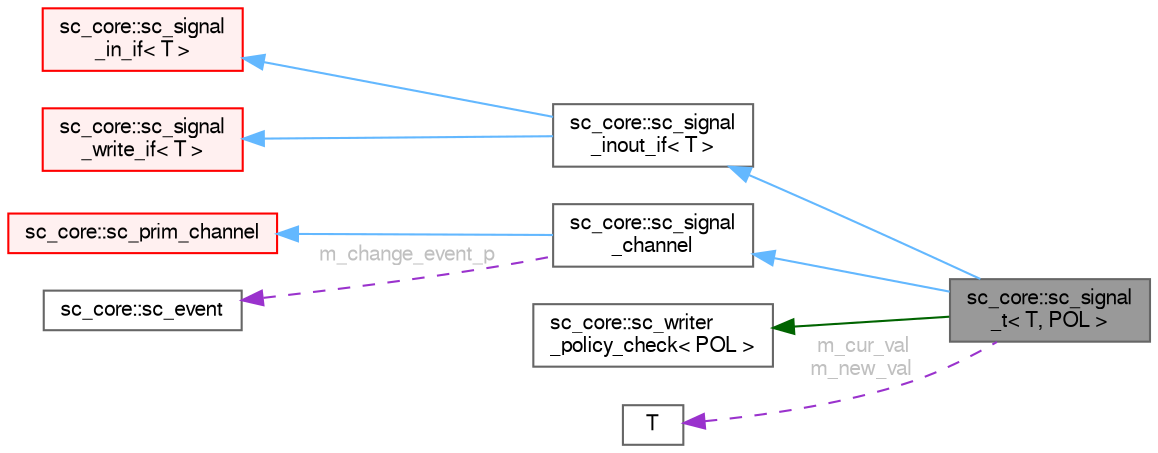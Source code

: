 digraph "sc_core::sc_signal_t&lt; T, POL &gt;"
{
 // LATEX_PDF_SIZE
  bgcolor="transparent";
  edge [fontname=FreeSans,fontsize=10,labelfontname=FreeSans,labelfontsize=10];
  node [fontname=FreeSans,fontsize=10,shape=box,height=0.2,width=0.4];
  rankdir="LR";
  Node1 [id="Node000001",label="sc_core::sc_signal\l_t\< T, POL \>",height=0.2,width=0.4,color="gray40", fillcolor="grey60", style="filled", fontcolor="black",tooltip=" "];
  Node2 -> Node1 [id="edge1_Node000001_Node000002",dir="back",color="steelblue1",style="solid",tooltip=" "];
  Node2 [id="Node000002",label="sc_core::sc_signal\l_inout_if\< T \>",height=0.2,width=0.4,color="gray40", fillcolor="white", style="filled",URL="$a01441.html",tooltip=" "];
  Node3 -> Node2 [id="edge2_Node000002_Node000003",dir="back",color="steelblue1",style="solid",tooltip=" "];
  Node3 [id="Node000003",label="sc_core::sc_signal\l_in_if\< T \>",height=0.2,width=0.4,color="red", fillcolor="#FFF0F0", style="filled",URL="$a01425.html",tooltip=" "];
  Node5 -> Node2 [id="edge3_Node000002_Node000005",dir="back",color="steelblue1",style="solid",tooltip=" "];
  Node5 [id="Node000005",label="sc_core::sc_signal\l_write_if\< T \>",height=0.2,width=0.4,color="red", fillcolor="#FFF0F0", style="filled",URL="$a01437.html",tooltip=" "];
  Node6 -> Node1 [id="edge4_Node000001_Node000006",dir="back",color="steelblue1",style="solid",tooltip=" "];
  Node6 [id="Node000006",label="sc_core::sc_signal\l_channel",height=0.2,width=0.4,color="gray40", fillcolor="white", style="filled",URL="$a01405.html",tooltip=" "];
  Node7 -> Node6 [id="edge5_Node000006_Node000007",dir="back",color="steelblue1",style="solid",tooltip=" "];
  Node7 [id="Node000007",label="sc_core::sc_prim_channel",height=0.2,width=0.4,color="red", fillcolor="#FFF0F0", style="filled",URL="$a01389.html",tooltip=" "];
  Node9 -> Node6 [id="edge6_Node000006_Node000009",dir="back",color="darkorchid3",style="dashed",tooltip=" ",label=" m_change_event_p",fontcolor="grey" ];
  Node9 [id="Node000009",label="sc_core::sc_event",height=0.2,width=0.4,color="gray40", fillcolor="white", style="filled",URL="$a02053.html",tooltip=" "];
  Node10 -> Node1 [id="edge7_Node000001_Node000010",dir="back",color="darkgreen",style="solid",tooltip=" "];
  Node10 [id="Node000010",label="sc_core::sc_writer\l_policy_check\< POL \>",height=0.2,width=0.4,color="gray40", fillcolor="white", style="filled",URL="$a01525.html",tooltip=" "];
  Node11 -> Node1 [id="edge8_Node000001_Node000011",dir="back",color="darkorchid3",style="dashed",tooltip=" ",label=" m_cur_val\nm_new_val",fontcolor="grey" ];
  Node11 [id="Node000011",label="T",height=0.2,width=0.4,color="gray40", fillcolor="white", style="filled",tooltip=" "];
}
